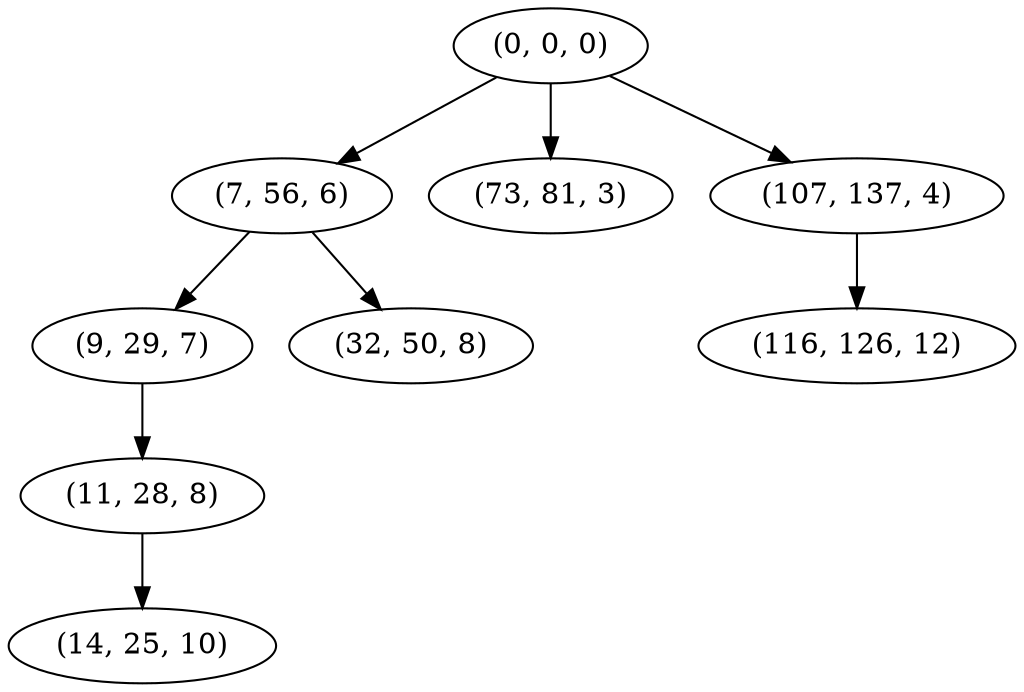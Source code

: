 digraph tree {
    "(0, 0, 0)";
    "(7, 56, 6)";
    "(9, 29, 7)";
    "(11, 28, 8)";
    "(14, 25, 10)";
    "(32, 50, 8)";
    "(73, 81, 3)";
    "(107, 137, 4)";
    "(116, 126, 12)";
    "(0, 0, 0)" -> "(7, 56, 6)";
    "(0, 0, 0)" -> "(73, 81, 3)";
    "(0, 0, 0)" -> "(107, 137, 4)";
    "(7, 56, 6)" -> "(9, 29, 7)";
    "(7, 56, 6)" -> "(32, 50, 8)";
    "(9, 29, 7)" -> "(11, 28, 8)";
    "(11, 28, 8)" -> "(14, 25, 10)";
    "(107, 137, 4)" -> "(116, 126, 12)";
}
